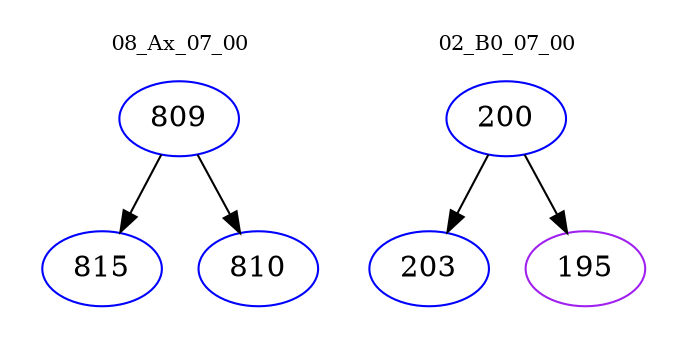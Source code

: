 digraph{
subgraph cluster_0 {
color = white
label = "08_Ax_07_00";
fontsize=10;
T0_809 [label="809", color="blue"]
T0_809 -> T0_815 [color="black"]
T0_815 [label="815", color="blue"]
T0_809 -> T0_810 [color="black"]
T0_810 [label="810", color="blue"]
}
subgraph cluster_1 {
color = white
label = "02_B0_07_00";
fontsize=10;
T1_200 [label="200", color="blue"]
T1_200 -> T1_203 [color="black"]
T1_203 [label="203", color="blue"]
T1_200 -> T1_195 [color="black"]
T1_195 [label="195", color="purple"]
}
}
